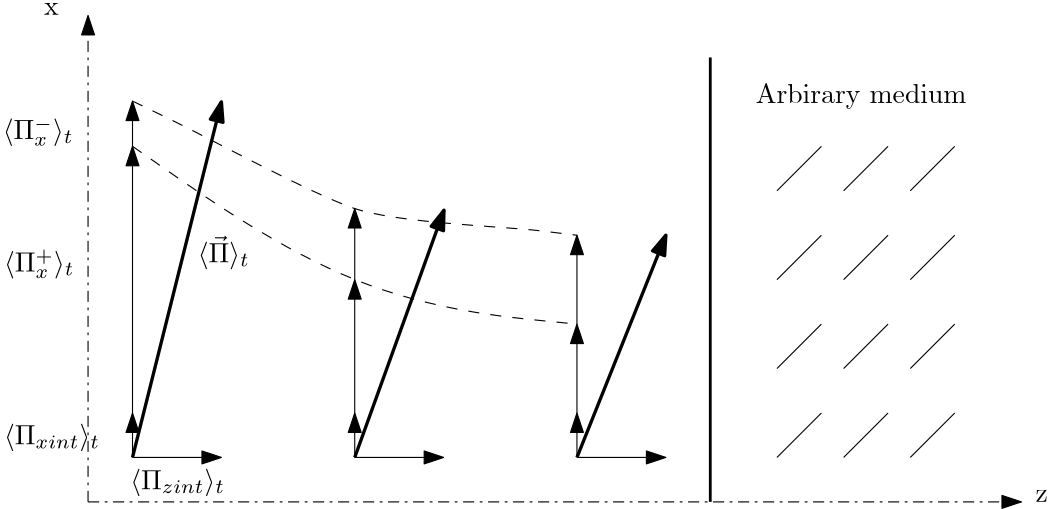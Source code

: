 <?xml version="1.0"?>
<!DOCTYPE ipe SYSTEM "ipe.dtd">
<ipe version="70005" creator="Ipe 7.1.1">
<info created="D:20120712171839" modified="D:20120731101259"/>
<ipestyle name="basic">
<symbol name="arrow/arc(spx)">
<path stroke="sym-stroke" fill="sym-stroke" pen="sym-pen">
0 0 m
-1 0.333 l
-1 -0.333 l
h
</path>
</symbol>
<symbol name="arrow/farc(spx)">
<path stroke="sym-stroke" fill="white" pen="sym-pen">
0 0 m
-1 0.333 l
-1 -0.333 l
h
</path>
</symbol>
<symbol name="mark/circle(sx)" transformations="translations">
<path fill="sym-stroke">
0.6 0 0 0.6 0 0 e
0.4 0 0 0.4 0 0 e
</path>
</symbol>
<symbol name="mark/disk(sx)" transformations="translations">
<path fill="sym-stroke">
0.6 0 0 0.6 0 0 e
</path>
</symbol>
<symbol name="mark/fdisk(sfx)" transformations="translations">
<group>
<path fill="sym-fill">
0.5 0 0 0.5 0 0 e
</path>
<path fill="sym-stroke" fillrule="eofill">
0.6 0 0 0.6 0 0 e
0.4 0 0 0.4 0 0 e
</path>
</group>
</symbol>
<symbol name="mark/box(sx)" transformations="translations">
<path fill="sym-stroke" fillrule="eofill">
-0.6 -0.6 m
0.6 -0.6 l
0.6 0.6 l
-0.6 0.6 l
h
-0.4 -0.4 m
0.4 -0.4 l
0.4 0.4 l
-0.4 0.4 l
h
</path>
</symbol>
<symbol name="mark/square(sx)" transformations="translations">
<path fill="sym-stroke">
-0.6 -0.6 m
0.6 -0.6 l
0.6 0.6 l
-0.6 0.6 l
h
</path>
</symbol>
<symbol name="mark/fsquare(sfx)" transformations="translations">
<group>
<path fill="sym-fill">
-0.5 -0.5 m
0.5 -0.5 l
0.5 0.5 l
-0.5 0.5 l
h
</path>
<path fill="sym-stroke" fillrule="eofill">
-0.6 -0.6 m
0.6 -0.6 l
0.6 0.6 l
-0.6 0.6 l
h
-0.4 -0.4 m
0.4 -0.4 l
0.4 0.4 l
-0.4 0.4 l
h
</path>
</group>
</symbol>
<symbol name="mark/cross(sx)" transformations="translations">
<group>
<path fill="sym-stroke">
-0.43 -0.57 m
0.57 0.43 l
0.43 0.57 l
-0.57 -0.43 l
h
</path>
<path fill="sym-stroke">
-0.43 0.57 m
0.57 -0.43 l
0.43 -0.57 l
-0.57 0.43 l
h
</path>
</group>
</symbol>
<symbol name="arrow/fnormal(spx)">
<path stroke="sym-stroke" fill="white" pen="sym-pen">
0 0 m
-1 0.333 l
-1 -0.333 l
h
</path>
</symbol>
<symbol name="arrow/pointed(spx)">
<path stroke="sym-stroke" fill="sym-stroke" pen="sym-pen">
0 0 m
-1 0.333 l
-0.8 0 l
-1 -0.333 l
h
</path>
</symbol>
<symbol name="arrow/fpointed(spx)">
<path stroke="sym-stroke" fill="white" pen="sym-pen">
0 0 m
-1 0.333 l
-0.8 0 l
-1 -0.333 l
h
</path>
</symbol>
<symbol name="arrow/linear(spx)">
<path stroke="sym-stroke" pen="sym-pen">
-1 0.333 m
0 0 l
-1 -0.333 l
</path>
</symbol>
<symbol name="arrow/fdouble(spx)">
<path stroke="sym-stroke" fill="white" pen="sym-pen">
0 0 m
-1 0.333 l
-1 -0.333 l
h
-1 0 m
-2 0.333 l
-2 -0.333 l
h
</path>
</symbol>
<symbol name="arrow/double(spx)">
<path stroke="sym-stroke" fill="sym-stroke" pen="sym-pen">
0 0 m
-1 0.333 l
-1 -0.333 l
h
-1 0 m
-2 0.333 l
-2 -0.333 l
h
</path>
</symbol>
<pen name="heavier" value="0.8"/>
<pen name="fat" value="1.2"/>
<pen name="ultrafat" value="2"/>
<symbolsize name="large" value="5"/>
<symbolsize name="small" value="2"/>
<symbolsize name="tiny" value="1.1"/>
<arrowsize name="large" value="10"/>
<arrowsize name="small" value="5"/>
<arrowsize name="tiny" value="3"/>
<color name="red" value="1 0 0"/>
<color name="green" value="0 1 0"/>
<color name="blue" value="0 0 1"/>
<color name="yellow" value="1 1 0"/>
<color name="orange" value="1 0.647 0"/>
<color name="gold" value="1 0.843 0"/>
<color name="purple" value="0.627 0.125 0.941"/>
<color name="gray" value="0.745"/>
<color name="brown" value="0.647 0.165 0.165"/>
<color name="navy" value="0 0 0.502"/>
<color name="pink" value="1 0.753 0.796"/>
<color name="seagreen" value="0.18 0.545 0.341"/>
<color name="turquoise" value="0.251 0.878 0.816"/>
<color name="violet" value="0.933 0.51 0.933"/>
<color name="darkblue" value="0 0 0.545"/>
<color name="darkcyan" value="0 0.545 0.545"/>
<color name="darkgray" value="0.663"/>
<color name="darkgreen" value="0 0.392 0"/>
<color name="darkmagenta" value="0.545 0 0.545"/>
<color name="darkorange" value="1 0.549 0"/>
<color name="darkred" value="0.545 0 0"/>
<color name="lightblue" value="0.678 0.847 0.902"/>
<color name="lightcyan" value="0.878 1 1"/>
<color name="lightgray" value="0.827"/>
<color name="lightgreen" value="0.565 0.933 0.565"/>
<color name="lightyellow" value="1 1 0.878"/>
<dashstyle name="dashed" value="[4] 0"/>
<dashstyle name="dotted" value="[1 3] 0"/>
<dashstyle name="dash dotted" value="[4 2 1 2] 0"/>
<dashstyle name="dash dot dotted" value="[4 2 1 2 1 2] 0"/>
<textsize name="large" value="\large"/>
<textsize name="Large" value="\Large"/>
<textsize name="LARGE" value="\LARGE"/>
<textsize name="huge" value="\huge"/>
<textsize name="Huge" value="\Huge"/>
<textsize name="small" value="\small"/>
<textsize name="footnote" value="\footnotesize"/>
<textsize name="tiny" value="\tiny"/>
<textstyle name="center" begin="\begin{center}" end="\end{center}"/>
<textstyle name="itemize" begin="\begin{itemize}" end="\end{itemize}"/>
<textstyle name="item" begin="\begin{itemize}\item{}" end="\end{itemize}"/>
<gridsize name="4 pts" value="4"/>
<gridsize name="8 pts (~3 mm)" value="8"/>
<gridsize name="16 pts (~6 mm)" value="16"/>
<gridsize name="32 pts (~12 mm)" value="32"/>
<gridsize name="10 pts (~3.5 mm)" value="10"/>
<gridsize name="20 pts (~7 mm)" value="20"/>
<gridsize name="14 pts (~5 mm)" value="14"/>
<gridsize name="28 pts (~10 mm)" value="28"/>
<gridsize name="56 pts (~20 mm)" value="56"/>
<anglesize name="90 deg" value="90"/>
<anglesize name="60 deg" value="60"/>
<anglesize name="45 deg" value="45"/>
<anglesize name="30 deg" value="30"/>
<anglesize name="22.5 deg" value="22.5"/>
<tiling name="falling" angle="-60" step="4" width="1"/>
<tiling name="rising" angle="30" step="4" width="1"/>
</ipestyle>
<page>
<layer name="alpha"/>
<view layers="alpha" active="alpha"/>
<path layer="alpha" matrix="-17.2293 0 0 1.82405 1750.01 -527.391" stroke="black" dash="dash dotted" arrow="normal/normal">
96 640 m
96 736 l
</path>
<text matrix="1 0 0 1 261.103 16.0492" transformations="translations" pos="176 624" stroke="black" type="label" width="4.428" height="4.289" depth="0" valign="baseline">z</text>
<text matrix="1 0 0 1 0.118232 79.3903" transformations="translations" pos="80 736" stroke="black" type="label" width="5.258" height="4.289" depth="0" valign="baseline">x</text>
<path matrix="3.5 0 0 9.49672 -239.999 -5437.9" stroke="black" dash="dash dotted" arrow="normal/normal">
96 640 m
192 640 l
</path>
<path matrix="1 0 0 1.66667 64 -426.667" stroke="black" pen="1">
256 640 m
256 736 l
</path>
<path matrix="1 0 0 1 -16 0" stroke="black" arrow="normal/normal">
128 656 m
160 656 l
</path>
<path stroke="black" arrow="normal/normal">
272 656 m
304 656 l
</path>
<path stroke="black" arrow="normal/normal">
192 656 m
224 656 l
</path>
<path stroke="black" arrow="normal/normal">
112 656 m
112 672 l
</path>
<path stroke="black" arrow="normal/normal">
192 656 m
192 672 l
</path>
<path stroke="black" arrow="normal/normal">
272 656 m
272 672 l
</path>
<path matrix="1 0 0 1.2 0 -134.4" stroke="black" arrow="normal/normal">
112 672 m
112 752 l
</path>
<path stroke="black" arrow="normal/normal">
272 672 m
272 704 l
</path>
<path stroke="black" arrow="normal/normal">
192 672 m
192 720 l
</path>
<path matrix="1.43683 0 0 1.0171 -48.9255 3.14381" stroke="black" arrow="normal/normal">
112 752 m
112 768 l
</path>
<path stroke="black" arrow="normal/normal">
272 704 m
272 736 l
</path>
<path matrix="2.76289 0 0 0.799883 -559.505 156.882" stroke="black" arrow="normal/normal">
272 704 m
272 736 l
</path>
<path stroke="black" pen="fat" arrow="normal/normal">
112 656 m
144 784 l
</path>
<path stroke="black" pen="fat" arrow="normal/normal">
272 656 m
304 736 l
</path>
<path stroke="black" pen="fat" arrow="normal/normal">
192 656 m
224.127 745.004 l
</path>
<text matrix="1 0 0 1 4.84865 -71.4253" transformations="translations" pos="60.9265 732.159" stroke="black" type="label" width="34.497" height="7.473" depth="2.49" valign="baseline">$\langle \Pi_{xint} \rangle _t$</text>
<text matrix="1 0 0 1 53.2544 -128.994" transformations="translations" pos="57.9679 773.579" stroke="black" type="label" width="34.072" height="7.473" depth="2.49" valign="baseline">$\langle \Pi_{zint} \rangle _t$</text>
<text matrix="1 0 0 1 4.37181 38.4754" transformations="translations" pos="60.9265 732.159" stroke="black" type="label" width="25.453" height="7.933" depth="2.49" valign="baseline">$\langle \Pi_{x}^- \rangle _t$</text>
<text matrix="1 0 0 1 4.84865 -9.20042" transformations="translations" pos="60.9265 732.159" stroke="black" type="label" width="25.343" height="7.933" depth="2.49" valign="baseline">$\langle \Pi_x^+\rangle _t$</text>
<text matrix="1 0 0 1 74.5562 -5.91776" transformations="translations" pos="60.9265 732.159" stroke="black" type="label" width="18.728" height="9.637" depth="2.49" valign="baseline">$\langle \vec{\Pi} \rangle _t$</text>
<text matrix="0.234924 0.972014 -0.972014 0.234924 1000.16 261.059" transformations="translations" pos="352 768" stroke="black" type="label" width="75.91" height="6.926" depth="1.93" valign="baseline">Arbirary medium</text>
<path stroke="black" dash="dashed">
112 768 m
192.638 711.826
272 704
272 704 s
</path>
<path stroke="black" dash="dashed">
111.999 784.277 m
111.999 784.277 111.999 784.277 125.333 777.83 c
138.667 771.383 176.521 750.786 192.001 745.596 c
207.586 740.37 245.334 739.199 258.667 737.599 c
272 736 272 736 272 736 c
</path>
<path stroke="black">
368 656 m
384 672 l
</path>
<path stroke="black">
368 688 m
384 704 l
</path>
<path stroke="black">
368 720 m
384 736 l
</path>
<path stroke="black">
368 752 m
384 768 l
</path>
<path stroke="black">
344 752 m
360 768 l
</path>
<path stroke="black">
392 752 m
408 768 l
</path>
<path stroke="black">
344 720 m
360 736 l
</path>
<path stroke="black">
344 688 m
360 704 l
</path>
<path stroke="black">
344 656 m
360 672 l
</path>
<path stroke="black">
392 656 m
408 672 l
</path>
<path stroke="black">
392 688 m
408 704 l
</path>
<path stroke="black">
392 720 m
408 736 l
</path>
</page>
</ipe>
